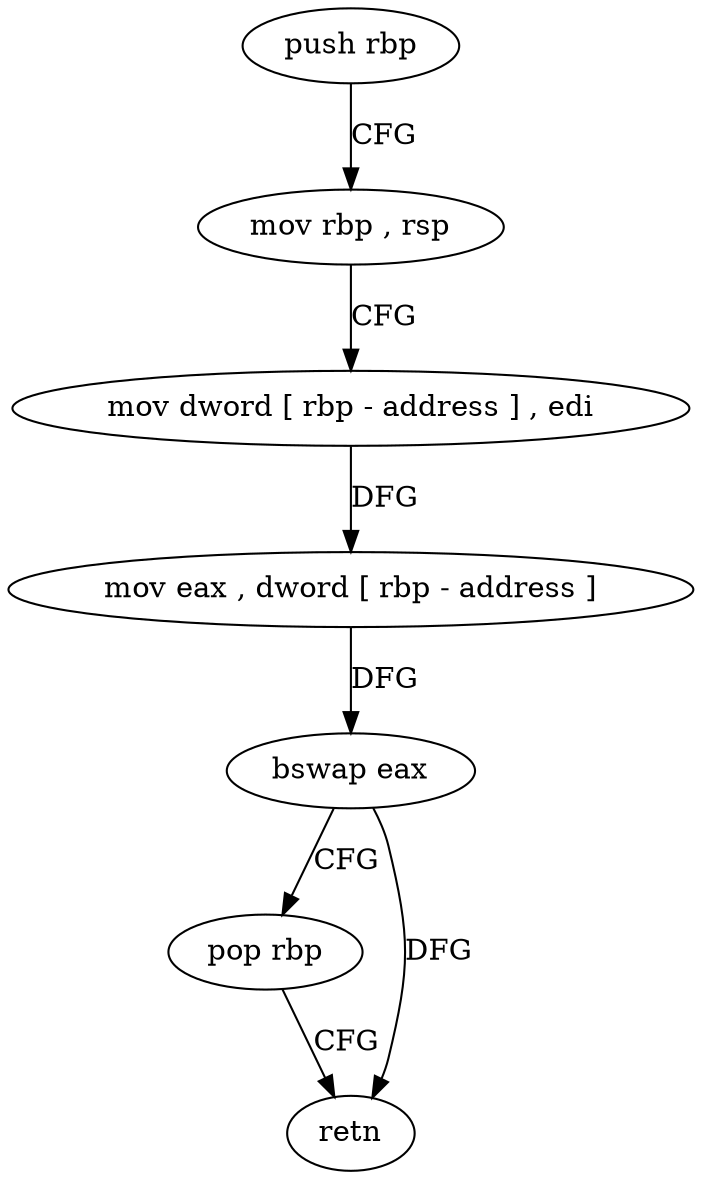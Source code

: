 digraph "func" {
"4215789" [label = "push rbp" ]
"4215790" [label = "mov rbp , rsp" ]
"4215793" [label = "mov dword [ rbp - address ] , edi" ]
"4215796" [label = "mov eax , dword [ rbp - address ]" ]
"4215799" [label = "bswap eax" ]
"4215801" [label = "pop rbp" ]
"4215802" [label = "retn" ]
"4215789" -> "4215790" [ label = "CFG" ]
"4215790" -> "4215793" [ label = "CFG" ]
"4215793" -> "4215796" [ label = "DFG" ]
"4215796" -> "4215799" [ label = "DFG" ]
"4215799" -> "4215801" [ label = "CFG" ]
"4215799" -> "4215802" [ label = "DFG" ]
"4215801" -> "4215802" [ label = "CFG" ]
}
